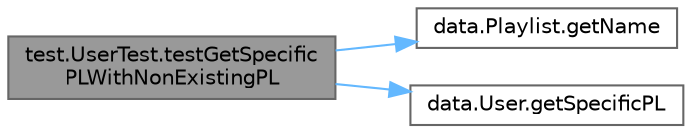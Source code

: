digraph "test.UserTest.testGetSpecificPLWithNonExistingPL"
{
 // LATEX_PDF_SIZE
  bgcolor="transparent";
  edge [fontname=Helvetica,fontsize=10,labelfontname=Helvetica,labelfontsize=10];
  node [fontname=Helvetica,fontsize=10,shape=box,height=0.2,width=0.4];
  rankdir="LR";
  Node1 [label="test.UserTest.testGetSpecific\lPLWithNonExistingPL",height=0.2,width=0.4,color="gray40", fillcolor="grey60", style="filled", fontcolor="black",tooltip=" "];
  Node1 -> Node2 [color="steelblue1",style="solid"];
  Node2 [label="data.Playlist.getName",height=0.2,width=0.4,color="grey40", fillcolor="white", style="filled",URL="$classdata_1_1_playlist.html#a29844080fe012034f091b98138ea6765",tooltip=" "];
  Node1 -> Node3 [color="steelblue1",style="solid"];
  Node3 [label="data.User.getSpecificPL",height=0.2,width=0.4,color="grey40", fillcolor="white", style="filled",URL="$classdata_1_1_user.html#a1e55794fa09b299c02eb70661cf78936",tooltip=" "];
}
